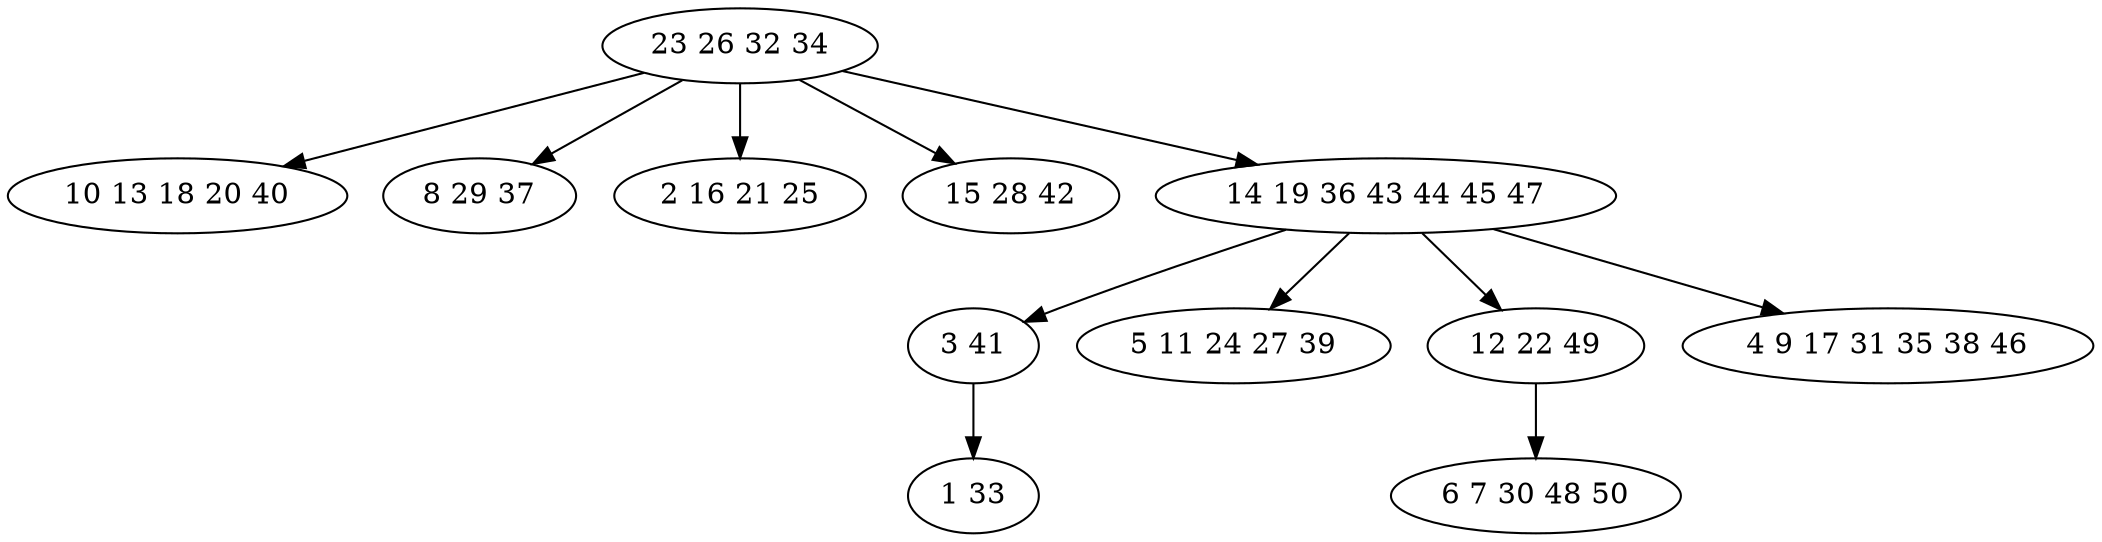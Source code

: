 digraph true_tree {
	"0" -> "1"
	"0" -> "2"
	"0" -> "3"
	"0" -> "4"
	"0" -> "5"
	"5" -> "6"
	"5" -> "7"
	"5" -> "8"
	"8" -> "9"
	"5" -> "10"
	"6" -> "11"
	"0" [label="23 26 32 34"];
	"1" [label="10 13 18 20 40"];
	"2" [label="8 29 37"];
	"3" [label="2 16 21 25"];
	"4" [label="15 28 42"];
	"5" [label="14 19 36 43 44 45 47"];
	"6" [label="3 41"];
	"7" [label="5 11 24 27 39"];
	"8" [label="12 22 49"];
	"9" [label="6 7 30 48 50"];
	"10" [label="4 9 17 31 35 38 46"];
	"11" [label="1 33"];
}

